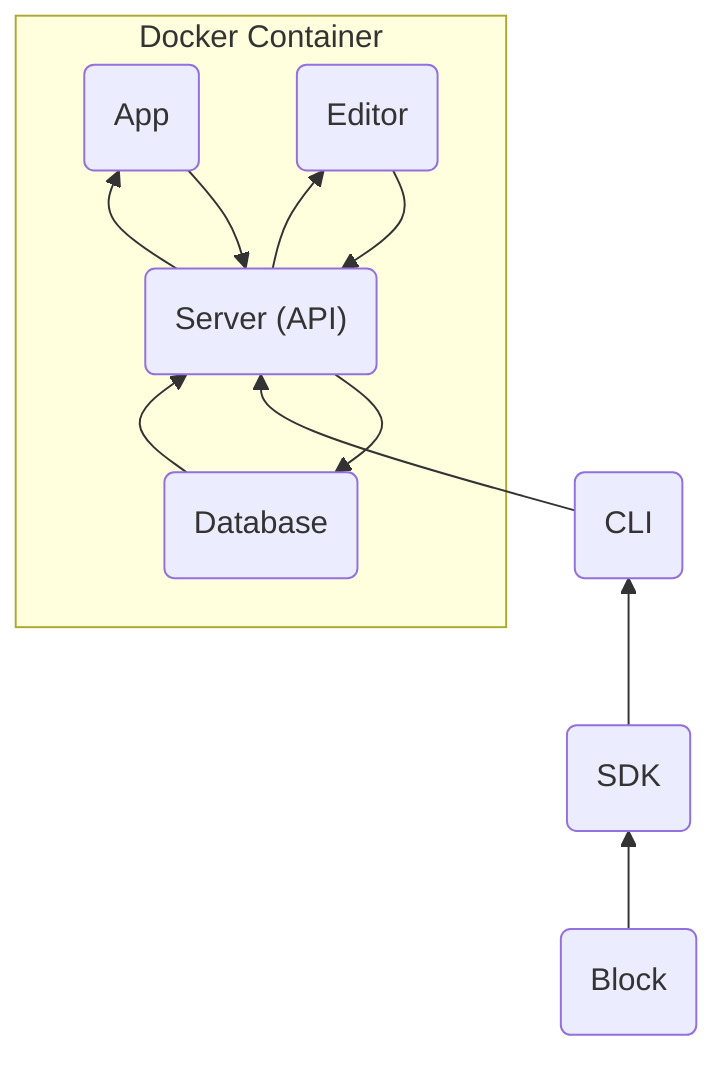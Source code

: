 graph BT
  subgraph Docker Container
    A(Database) --> B
    B("Server (API)") --> A
    C(App) --> B
    B --> C
    D(Editor) --> B
    B --> D
  end
  E(CLI) --> B
  F(SDK) --> E
  G(Block) --> F